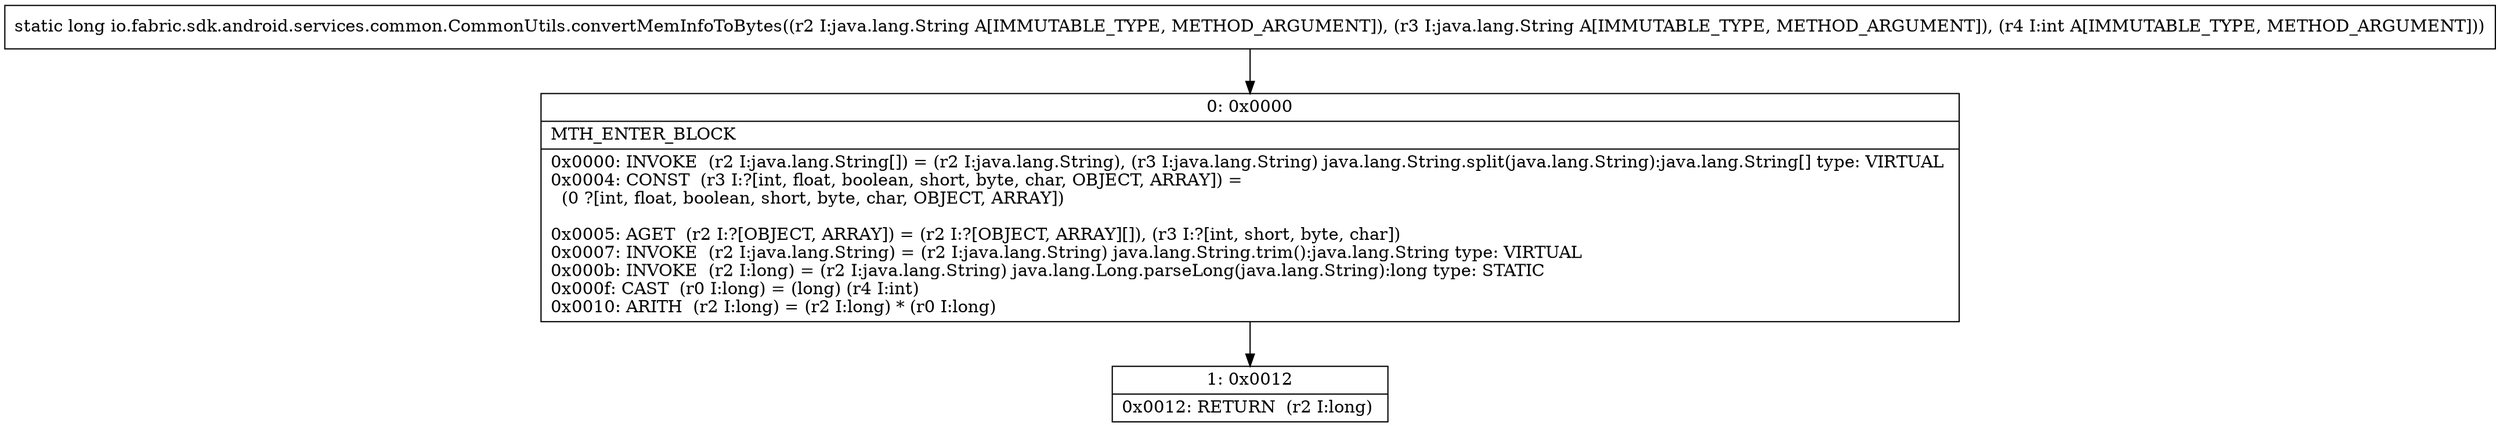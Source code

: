 digraph "CFG forio.fabric.sdk.android.services.common.CommonUtils.convertMemInfoToBytes(Ljava\/lang\/String;Ljava\/lang\/String;I)J" {
Node_0 [shape=record,label="{0\:\ 0x0000|MTH_ENTER_BLOCK\l|0x0000: INVOKE  (r2 I:java.lang.String[]) = (r2 I:java.lang.String), (r3 I:java.lang.String) java.lang.String.split(java.lang.String):java.lang.String[] type: VIRTUAL \l0x0004: CONST  (r3 I:?[int, float, boolean, short, byte, char, OBJECT, ARRAY]) = \l  (0 ?[int, float, boolean, short, byte, char, OBJECT, ARRAY])\l \l0x0005: AGET  (r2 I:?[OBJECT, ARRAY]) = (r2 I:?[OBJECT, ARRAY][]), (r3 I:?[int, short, byte, char]) \l0x0007: INVOKE  (r2 I:java.lang.String) = (r2 I:java.lang.String) java.lang.String.trim():java.lang.String type: VIRTUAL \l0x000b: INVOKE  (r2 I:long) = (r2 I:java.lang.String) java.lang.Long.parseLong(java.lang.String):long type: STATIC \l0x000f: CAST  (r0 I:long) = (long) (r4 I:int) \l0x0010: ARITH  (r2 I:long) = (r2 I:long) * (r0 I:long) \l}"];
Node_1 [shape=record,label="{1\:\ 0x0012|0x0012: RETURN  (r2 I:long) \l}"];
MethodNode[shape=record,label="{static long io.fabric.sdk.android.services.common.CommonUtils.convertMemInfoToBytes((r2 I:java.lang.String A[IMMUTABLE_TYPE, METHOD_ARGUMENT]), (r3 I:java.lang.String A[IMMUTABLE_TYPE, METHOD_ARGUMENT]), (r4 I:int A[IMMUTABLE_TYPE, METHOD_ARGUMENT])) }"];
MethodNode -> Node_0;
Node_0 -> Node_1;
}

